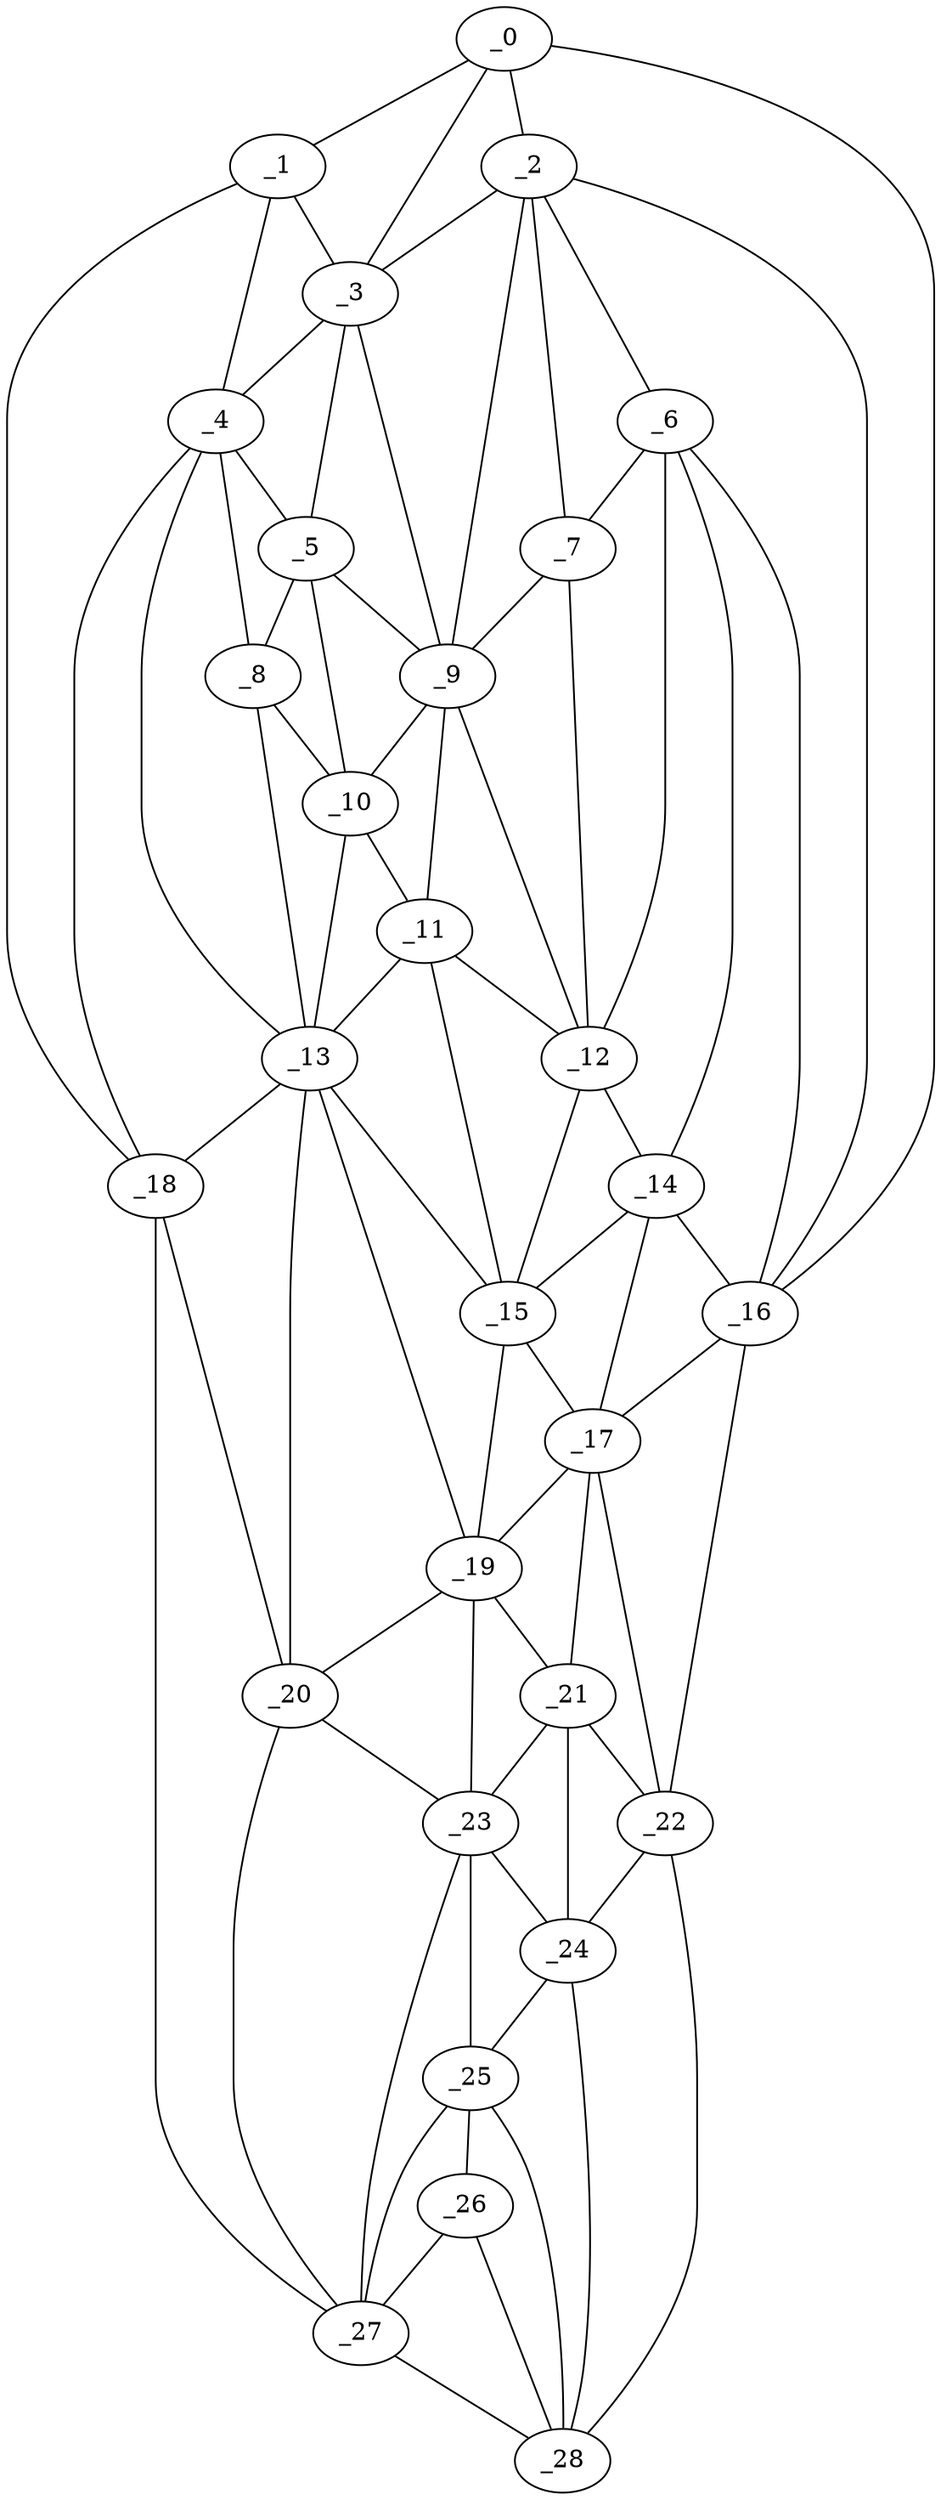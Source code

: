 graph "obj96__300.gxl" {
	_0	 [x=5,
		y=60];
	_1	 [x=6,
		y=87];
	_0 -- _1	 [valence=1];
	_2	 [x=19,
		y=55];
	_0 -- _2	 [valence=1];
	_3	 [x=20,
		y=81];
	_0 -- _3	 [valence=2];
	_16	 [x=66,
		y=28];
	_0 -- _16	 [valence=1];
	_1 -- _3	 [valence=1];
	_4	 [x=20,
		y=89];
	_1 -- _4	 [valence=2];
	_18	 [x=71,
		y=101];
	_1 -- _18	 [valence=1];
	_2 -- _3	 [valence=2];
	_6	 [x=31,
		y=50];
	_2 -- _6	 [valence=2];
	_7	 [x=34,
		y=55];
	_2 -- _7	 [valence=1];
	_9	 [x=36,
		y=73];
	_2 -- _9	 [valence=2];
	_2 -- _16	 [valence=2];
	_3 -- _4	 [valence=2];
	_5	 [x=30,
		y=85];
	_3 -- _5	 [valence=1];
	_3 -- _9	 [valence=2];
	_4 -- _5	 [valence=1];
	_8	 [x=35,
		y=88];
	_4 -- _8	 [valence=2];
	_13	 [x=53,
		y=93];
	_4 -- _13	 [valence=2];
	_4 -- _18	 [valence=1];
	_5 -- _8	 [valence=2];
	_5 -- _9	 [valence=2];
	_10	 [x=37,
		y=84];
	_5 -- _10	 [valence=1];
	_6 -- _7	 [valence=2];
	_12	 [x=46,
		y=59];
	_6 -- _12	 [valence=2];
	_14	 [x=62,
		y=51];
	_6 -- _14	 [valence=2];
	_6 -- _16	 [valence=1];
	_7 -- _9	 [valence=2];
	_7 -- _12	 [valence=1];
	_8 -- _10	 [valence=1];
	_8 -- _13	 [valence=1];
	_9 -- _10	 [valence=2];
	_11	 [x=40,
		y=77];
	_9 -- _11	 [valence=1];
	_9 -- _12	 [valence=2];
	_10 -- _11	 [valence=2];
	_10 -- _13	 [valence=1];
	_11 -- _12	 [valence=2];
	_11 -- _13	 [valence=2];
	_15	 [x=63,
		y=66];
	_11 -- _15	 [valence=2];
	_12 -- _14	 [valence=1];
	_12 -- _15	 [valence=2];
	_13 -- _15	 [valence=1];
	_13 -- _18	 [valence=1];
	_19	 [x=76,
		y=74];
	_13 -- _19	 [valence=1];
	_20	 [x=77,
		y=95];
	_13 -- _20	 [valence=1];
	_14 -- _15	 [valence=2];
	_14 -- _16	 [valence=2];
	_17	 [x=71,
		y=53];
	_14 -- _17	 [valence=2];
	_15 -- _17	 [valence=1];
	_15 -- _19	 [valence=2];
	_16 -- _17	 [valence=1];
	_22	 [x=87,
		y=30];
	_16 -- _22	 [valence=1];
	_17 -- _19	 [valence=2];
	_21	 [x=81,
		y=54];
	_17 -- _21	 [valence=2];
	_17 -- _22	 [valence=2];
	_18 -- _20	 [valence=2];
	_27	 [x=125,
		y=64];
	_18 -- _27	 [valence=1];
	_19 -- _20	 [valence=2];
	_19 -- _21	 [valence=1];
	_23	 [x=88,
		y=66];
	_19 -- _23	 [valence=2];
	_20 -- _23	 [valence=1];
	_20 -- _27	 [valence=1];
	_21 -- _22	 [valence=1];
	_21 -- _23	 [valence=2];
	_24	 [x=99,
		y=33];
	_21 -- _24	 [valence=1];
	_22 -- _24	 [valence=2];
	_28	 [x=126,
		y=38];
	_22 -- _28	 [valence=1];
	_23 -- _24	 [valence=2];
	_25	 [x=112,
		y=37];
	_23 -- _25	 [valence=2];
	_23 -- _27	 [valence=1];
	_24 -- _25	 [valence=2];
	_24 -- _28	 [valence=2];
	_26	 [x=123,
		y=43];
	_25 -- _26	 [valence=2];
	_25 -- _27	 [valence=2];
	_25 -- _28	 [valence=1];
	_26 -- _27	 [valence=1];
	_26 -- _28	 [valence=2];
	_27 -- _28	 [valence=1];
}
